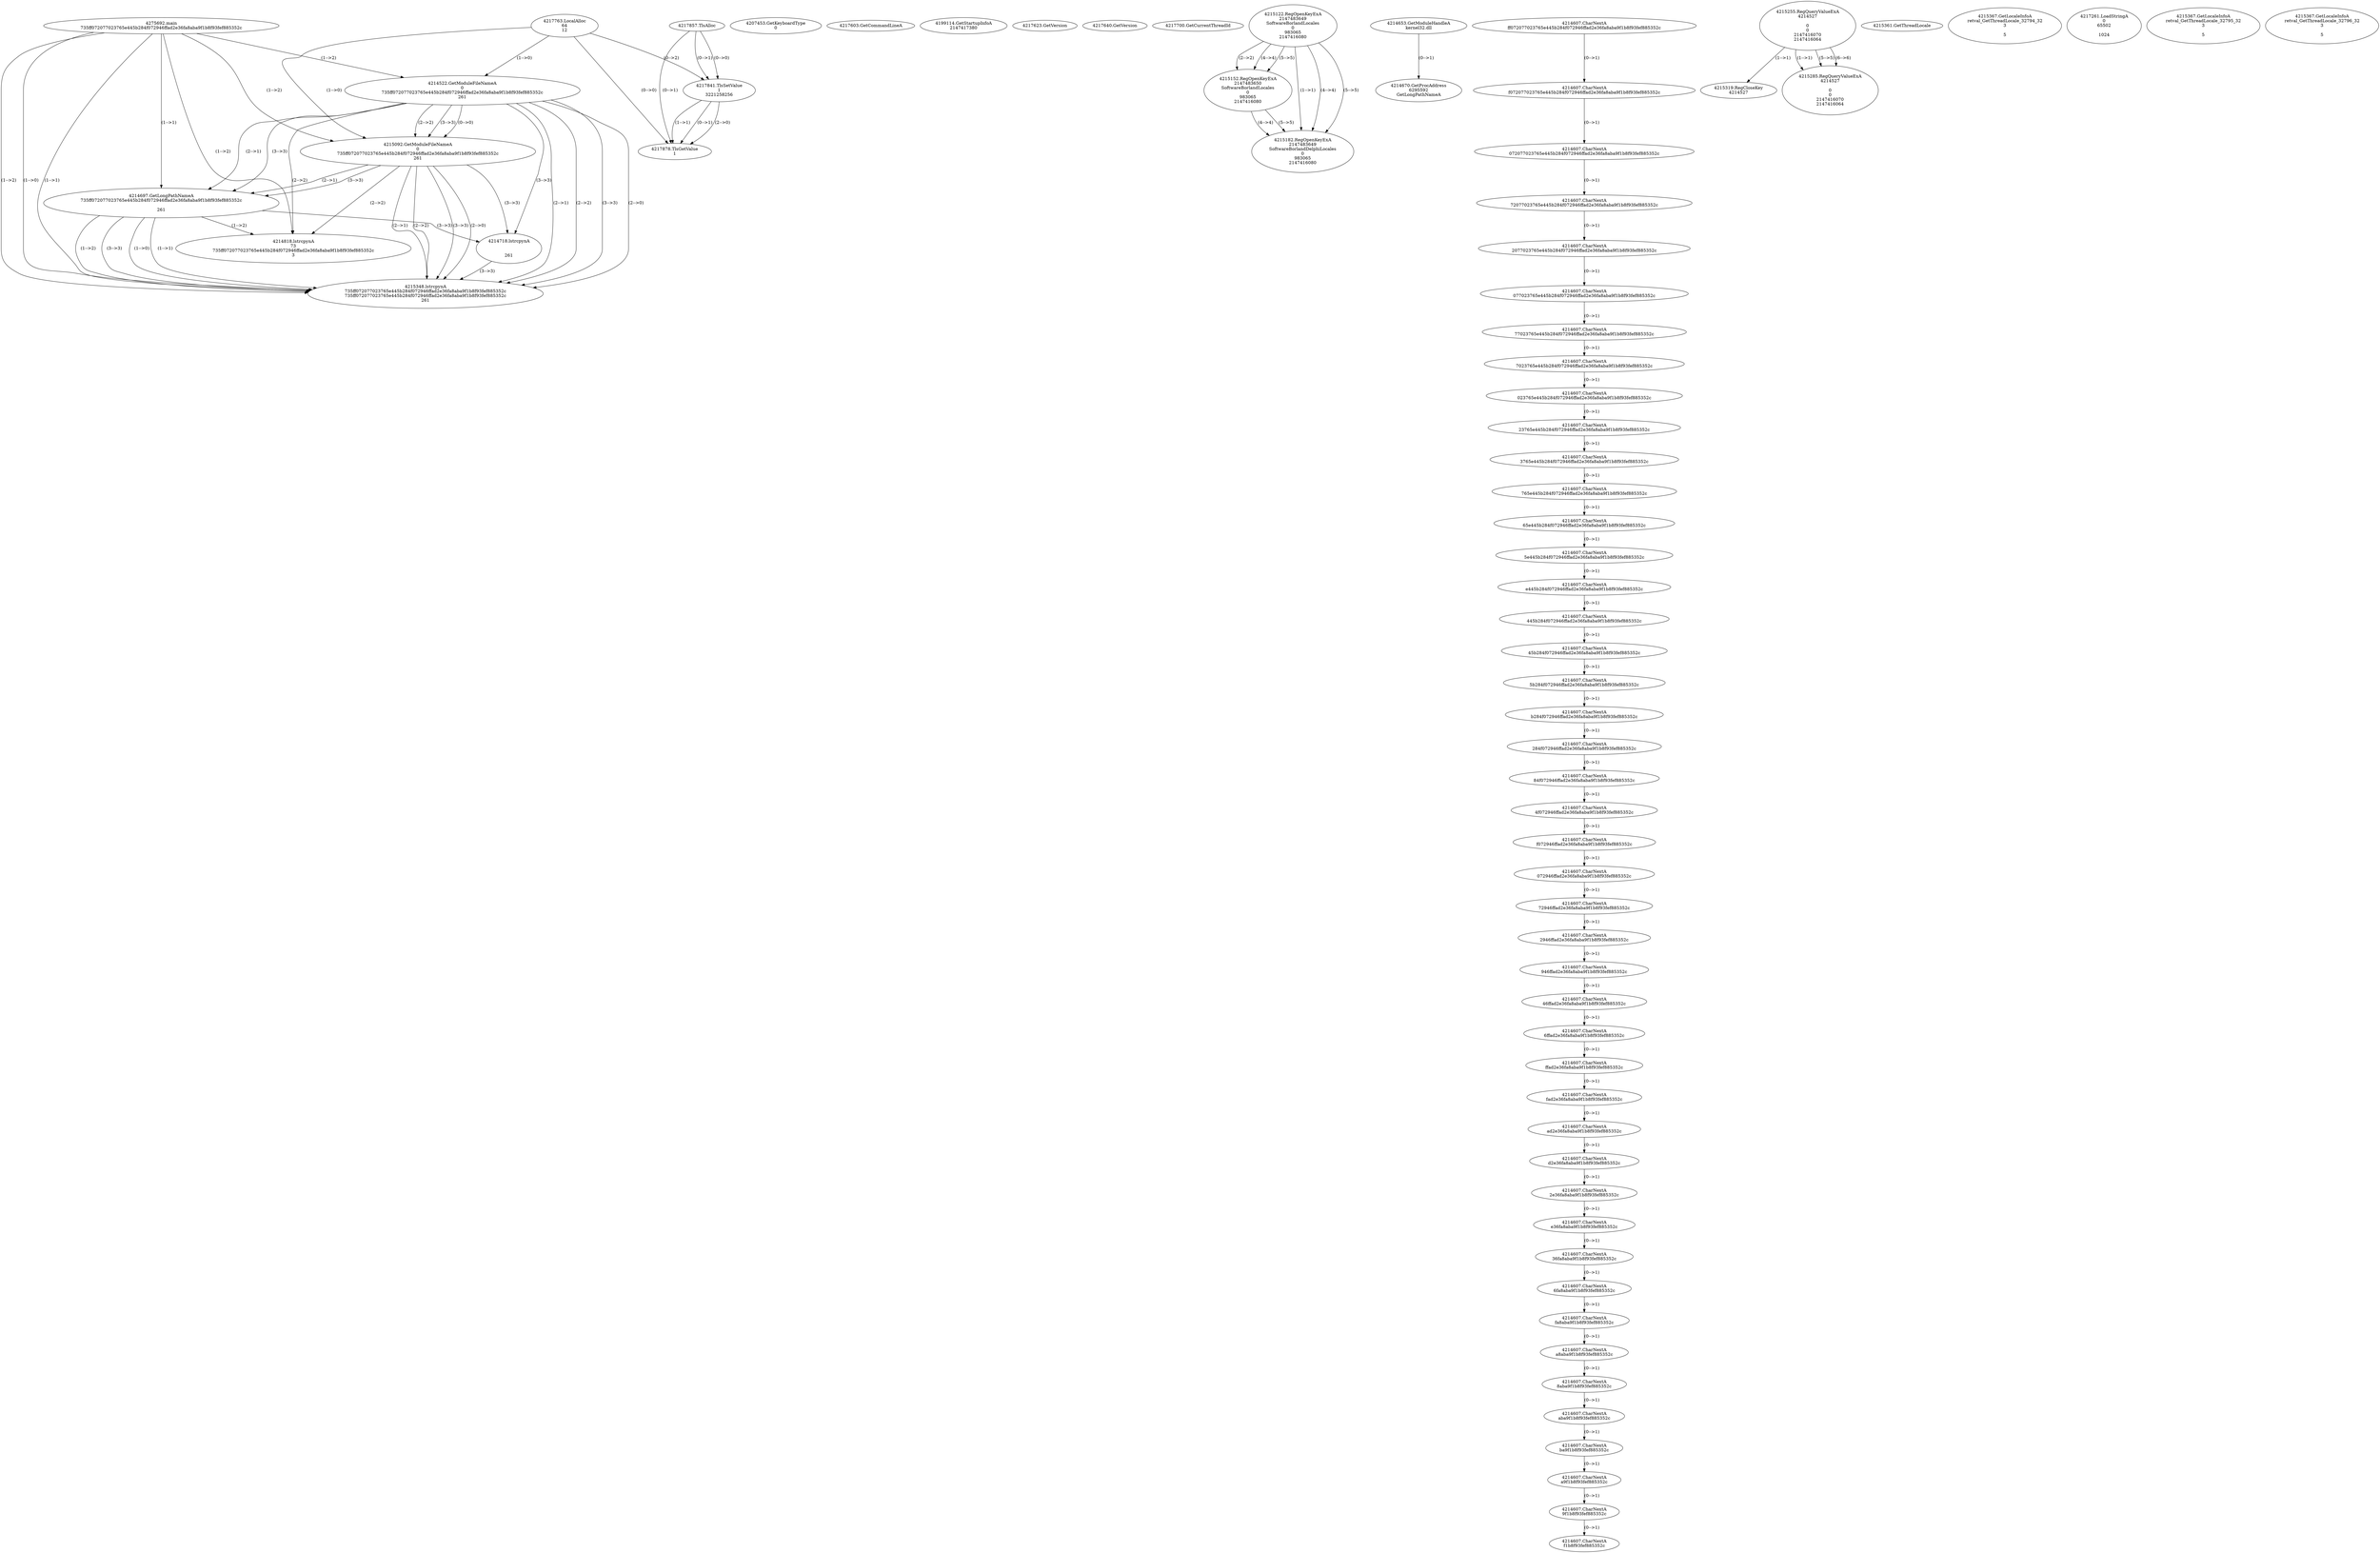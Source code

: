 // Global SCDG with merge call
digraph {
	0 [label="4275692.main
735ff072077023765e445b284f072946ffad2e36fa8aba9f1b8f93fef885352c"]
	1 [label="4217857.TlsAlloc
"]
	2 [label="4217763.LocalAlloc
64
12"]
	3 [label="4217841.TlsSetValue
1
3221258256"]
	1 -> 3 [label="(0-->1)"]
	2 -> 3 [label="(0-->2)"]
	1 -> 3 [label="(0-->0)"]
	4 [label="4217878.TlsGetValue
1"]
	1 -> 4 [label="(0-->1)"]
	3 -> 4 [label="(1-->1)"]
	3 -> 4 [label="(0-->1)"]
	2 -> 4 [label="(0-->0)"]
	3 -> 4 [label="(2-->0)"]
	5 [label="4207453.GetKeyboardType
0"]
	6 [label="4217603.GetCommandLineA
"]
	7 [label="4199114.GetStartupInfoA
2147417380"]
	8 [label="4217623.GetVersion
"]
	9 [label="4217640.GetVersion
"]
	10 [label="4217700.GetCurrentThreadId
"]
	11 [label="4214522.GetModuleFileNameA
0
735ff072077023765e445b284f072946ffad2e36fa8aba9f1b8f93fef885352c
261"]
	0 -> 11 [label="(1-->2)"]
	2 -> 11 [label="(1-->0)"]
	12 [label="4215092.GetModuleFileNameA
0
735ff072077023765e445b284f072946ffad2e36fa8aba9f1b8f93fef885352c
261"]
	0 -> 12 [label="(1-->2)"]
	11 -> 12 [label="(2-->2)"]
	11 -> 12 [label="(3-->3)"]
	2 -> 12 [label="(1-->0)"]
	11 -> 12 [label="(0-->0)"]
	13 [label="4215122.RegOpenKeyExA
2147483649
Software\Borland\Locales
0
983065
2147416080"]
	14 [label="4214653.GetModuleHandleA
kernel32.dll"]
	15 [label="4214670.GetProcAddress
6295592
GetLongPathNameA"]
	14 -> 15 [label="(0-->1)"]
	16 [label="4214697.GetLongPathNameA
735ff072077023765e445b284f072946ffad2e36fa8aba9f1b8f93fef885352c

261"]
	0 -> 16 [label="(1-->1)"]
	11 -> 16 [label="(2-->1)"]
	12 -> 16 [label="(2-->1)"]
	11 -> 16 [label="(3-->3)"]
	12 -> 16 [label="(3-->3)"]
	17 [label="4214818.lstrcpynA
73
735ff072077023765e445b284f072946ffad2e36fa8aba9f1b8f93fef885352c
3"]
	0 -> 17 [label="(1-->2)"]
	11 -> 17 [label="(2-->2)"]
	12 -> 17 [label="(2-->2)"]
	16 -> 17 [label="(1-->2)"]
	18 [label="4214607.CharNextA
ff072077023765e445b284f072946ffad2e36fa8aba9f1b8f93fef885352c"]
	19 [label="4214607.CharNextA
f072077023765e445b284f072946ffad2e36fa8aba9f1b8f93fef885352c"]
	18 -> 19 [label="(0-->1)"]
	20 [label="4214607.CharNextA
072077023765e445b284f072946ffad2e36fa8aba9f1b8f93fef885352c"]
	19 -> 20 [label="(0-->1)"]
	21 [label="4214607.CharNextA
72077023765e445b284f072946ffad2e36fa8aba9f1b8f93fef885352c"]
	20 -> 21 [label="(0-->1)"]
	22 [label="4214607.CharNextA
2077023765e445b284f072946ffad2e36fa8aba9f1b8f93fef885352c"]
	21 -> 22 [label="(0-->1)"]
	23 [label="4214607.CharNextA
077023765e445b284f072946ffad2e36fa8aba9f1b8f93fef885352c"]
	22 -> 23 [label="(0-->1)"]
	24 [label="4214607.CharNextA
77023765e445b284f072946ffad2e36fa8aba9f1b8f93fef885352c"]
	23 -> 24 [label="(0-->1)"]
	25 [label="4214607.CharNextA
7023765e445b284f072946ffad2e36fa8aba9f1b8f93fef885352c"]
	24 -> 25 [label="(0-->1)"]
	26 [label="4214607.CharNextA
023765e445b284f072946ffad2e36fa8aba9f1b8f93fef885352c"]
	25 -> 26 [label="(0-->1)"]
	27 [label="4214607.CharNextA
23765e445b284f072946ffad2e36fa8aba9f1b8f93fef885352c"]
	26 -> 27 [label="(0-->1)"]
	28 [label="4214607.CharNextA
3765e445b284f072946ffad2e36fa8aba9f1b8f93fef885352c"]
	27 -> 28 [label="(0-->1)"]
	29 [label="4214607.CharNextA
765e445b284f072946ffad2e36fa8aba9f1b8f93fef885352c"]
	28 -> 29 [label="(0-->1)"]
	30 [label="4214607.CharNextA
65e445b284f072946ffad2e36fa8aba9f1b8f93fef885352c"]
	29 -> 30 [label="(0-->1)"]
	31 [label="4214607.CharNextA
5e445b284f072946ffad2e36fa8aba9f1b8f93fef885352c"]
	30 -> 31 [label="(0-->1)"]
	32 [label="4214607.CharNextA
e445b284f072946ffad2e36fa8aba9f1b8f93fef885352c"]
	31 -> 32 [label="(0-->1)"]
	33 [label="4214607.CharNextA
445b284f072946ffad2e36fa8aba9f1b8f93fef885352c"]
	32 -> 33 [label="(0-->1)"]
	34 [label="4214607.CharNextA
45b284f072946ffad2e36fa8aba9f1b8f93fef885352c"]
	33 -> 34 [label="(0-->1)"]
	35 [label="4214607.CharNextA
5b284f072946ffad2e36fa8aba9f1b8f93fef885352c"]
	34 -> 35 [label="(0-->1)"]
	36 [label="4214607.CharNextA
b284f072946ffad2e36fa8aba9f1b8f93fef885352c"]
	35 -> 36 [label="(0-->1)"]
	37 [label="4214607.CharNextA
284f072946ffad2e36fa8aba9f1b8f93fef885352c"]
	36 -> 37 [label="(0-->1)"]
	38 [label="4214607.CharNextA
84f072946ffad2e36fa8aba9f1b8f93fef885352c"]
	37 -> 38 [label="(0-->1)"]
	39 [label="4214607.CharNextA
4f072946ffad2e36fa8aba9f1b8f93fef885352c"]
	38 -> 39 [label="(0-->1)"]
	40 [label="4214607.CharNextA
f072946ffad2e36fa8aba9f1b8f93fef885352c"]
	39 -> 40 [label="(0-->1)"]
	41 [label="4214607.CharNextA
072946ffad2e36fa8aba9f1b8f93fef885352c"]
	40 -> 41 [label="(0-->1)"]
	42 [label="4214607.CharNextA
72946ffad2e36fa8aba9f1b8f93fef885352c"]
	41 -> 42 [label="(0-->1)"]
	43 [label="4214607.CharNextA
2946ffad2e36fa8aba9f1b8f93fef885352c"]
	42 -> 43 [label="(0-->1)"]
	44 [label="4214607.CharNextA
946ffad2e36fa8aba9f1b8f93fef885352c"]
	43 -> 44 [label="(0-->1)"]
	45 [label="4214607.CharNextA
46ffad2e36fa8aba9f1b8f93fef885352c"]
	44 -> 45 [label="(0-->1)"]
	46 [label="4214607.CharNextA
6ffad2e36fa8aba9f1b8f93fef885352c"]
	45 -> 46 [label="(0-->1)"]
	47 [label="4214607.CharNextA
ffad2e36fa8aba9f1b8f93fef885352c"]
	46 -> 47 [label="(0-->1)"]
	48 [label="4214607.CharNextA
fad2e36fa8aba9f1b8f93fef885352c"]
	47 -> 48 [label="(0-->1)"]
	49 [label="4214607.CharNextA
ad2e36fa8aba9f1b8f93fef885352c"]
	48 -> 49 [label="(0-->1)"]
	50 [label="4214607.CharNextA
d2e36fa8aba9f1b8f93fef885352c"]
	49 -> 50 [label="(0-->1)"]
	51 [label="4214607.CharNextA
2e36fa8aba9f1b8f93fef885352c"]
	50 -> 51 [label="(0-->1)"]
	52 [label="4214607.CharNextA
e36fa8aba9f1b8f93fef885352c"]
	51 -> 52 [label="(0-->1)"]
	53 [label="4214607.CharNextA
36fa8aba9f1b8f93fef885352c"]
	52 -> 53 [label="(0-->1)"]
	54 [label="4214607.CharNextA
6fa8aba9f1b8f93fef885352c"]
	53 -> 54 [label="(0-->1)"]
	55 [label="4214607.CharNextA
fa8aba9f1b8f93fef885352c"]
	54 -> 55 [label="(0-->1)"]
	56 [label="4214607.CharNextA
a8aba9f1b8f93fef885352c"]
	55 -> 56 [label="(0-->1)"]
	57 [label="4215152.RegOpenKeyExA
2147483650
Software\Borland\Locales
0
983065
2147416080"]
	13 -> 57 [label="(2-->2)"]
	13 -> 57 [label="(4-->4)"]
	13 -> 57 [label="(5-->5)"]
	58 [label="4214607.CharNextA
8aba9f1b8f93fef885352c"]
	56 -> 58 [label="(0-->1)"]
	59 [label="4214607.CharNextA
aba9f1b8f93fef885352c"]
	58 -> 59 [label="(0-->1)"]
	60 [label="4214607.CharNextA
ba9f1b8f93fef885352c"]
	59 -> 60 [label="(0-->1)"]
	61 [label="4214607.CharNextA
a9f1b8f93fef885352c"]
	60 -> 61 [label="(0-->1)"]
	62 [label="4214607.CharNextA
9f1b8f93fef885352c"]
	61 -> 62 [label="(0-->1)"]
	63 [label="4214607.CharNextA
f1b8f93fef885352c"]
	62 -> 63 [label="(0-->1)"]
	64 [label="4215182.RegOpenKeyExA
2147483649
Software\Borland\Delphi\Locales
0
983065
2147416080"]
	13 -> 64 [label="(1-->1)"]
	13 -> 64 [label="(4-->4)"]
	57 -> 64 [label="(4-->4)"]
	13 -> 64 [label="(5-->5)"]
	57 -> 64 [label="(5-->5)"]
	65 [label="4214718.lstrcpynA


261"]
	11 -> 65 [label="(3-->3)"]
	12 -> 65 [label="(3-->3)"]
	16 -> 65 [label="(3-->3)"]
	66 [label="4215255.RegQueryValueExA
4214527

0
0
2147416070
2147416064"]
	67 [label="4215319.RegCloseKey
4214527"]
	66 -> 67 [label="(1-->1)"]
	68 [label="4215348.lstrcpynA
735ff072077023765e445b284f072946ffad2e36fa8aba9f1b8f93fef885352c
735ff072077023765e445b284f072946ffad2e36fa8aba9f1b8f93fef885352c
261"]
	0 -> 68 [label="(1-->1)"]
	11 -> 68 [label="(2-->1)"]
	12 -> 68 [label="(2-->1)"]
	16 -> 68 [label="(1-->1)"]
	0 -> 68 [label="(1-->2)"]
	11 -> 68 [label="(2-->2)"]
	12 -> 68 [label="(2-->2)"]
	16 -> 68 [label="(1-->2)"]
	11 -> 68 [label="(3-->3)"]
	12 -> 68 [label="(3-->3)"]
	16 -> 68 [label="(3-->3)"]
	65 -> 68 [label="(3-->3)"]
	0 -> 68 [label="(1-->0)"]
	11 -> 68 [label="(2-->0)"]
	12 -> 68 [label="(2-->0)"]
	16 -> 68 [label="(1-->0)"]
	69 [label="4215361.GetThreadLocale
"]
	70 [label="4215367.GetLocaleInfoA
retval_GetThreadLocale_32794_32
3

5"]
	71 [label="4217261.LoadStringA
0
65502

1024"]
	72 [label="4215285.RegQueryValueExA
4214527

0
0
2147416070
2147416064"]
	66 -> 72 [label="(1-->1)"]
	66 -> 72 [label="(5-->5)"]
	66 -> 72 [label="(6-->6)"]
	73 [label="4215367.GetLocaleInfoA
retval_GetThreadLocale_32795_32
3

5"]
	74 [label="4215367.GetLocaleInfoA
retval_GetThreadLocale_32796_32
3

5"]
}
